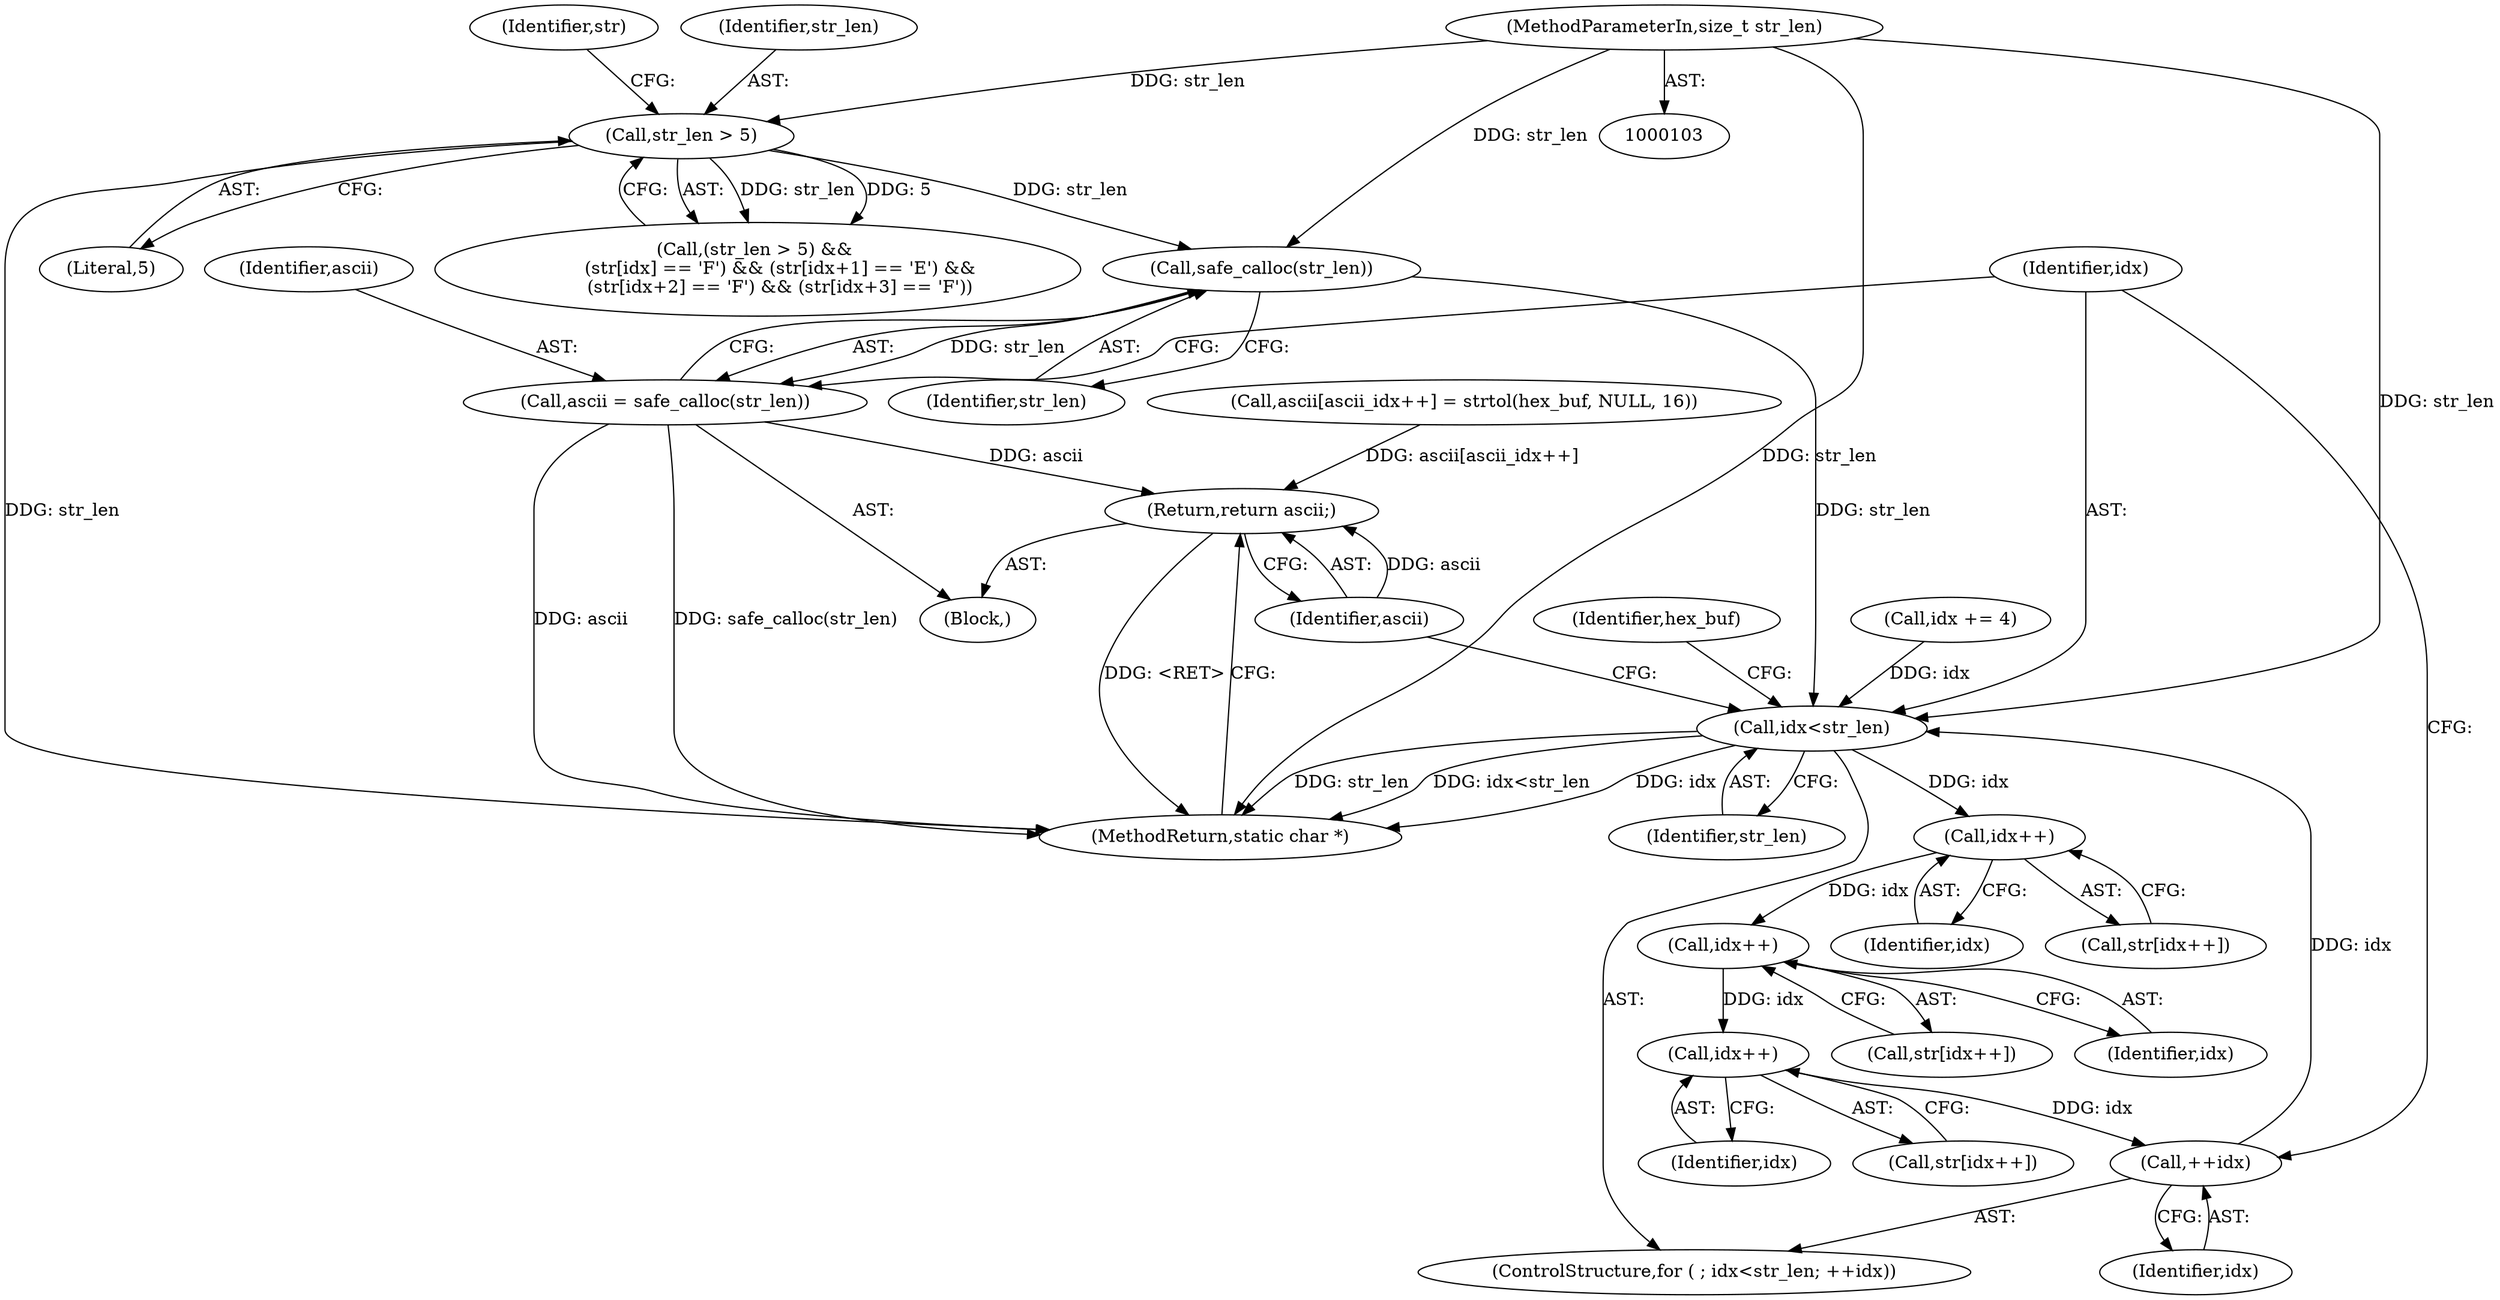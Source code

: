 digraph "0_pdfresurrect_0c4120fffa3dffe97b95c486a120eded82afe8a6_1@API" {
"1000208" [label="(Call,safe_calloc(str_len))"];
"1000164" [label="(Call,str_len > 5)"];
"1000105" [label="(MethodParameterIn,size_t str_len)"];
"1000206" [label="(Call,ascii = safe_calloc(str_len))"];
"1000257" [label="(Return,return ascii;)"];
"1000211" [label="(Call,idx<str_len)"];
"1000223" [label="(Call,idx++)"];
"1000231" [label="(Call,idx++)"];
"1000239" [label="(Call,idx++)"];
"1000214" [label="(Call,++idx)"];
"1000214" [label="(Call,++idx)"];
"1000259" [label="(MethodReturn,static char *)"];
"1000209" [label="(Identifier,str_len)"];
"1000231" [label="(Call,idx++)"];
"1000105" [label="(MethodParameterIn,size_t str_len)"];
"1000213" [label="(Identifier,str_len)"];
"1000219" [label="(Identifier,hex_buf)"];
"1000237" [label="(Call,str[idx++])"];
"1000211" [label="(Call,idx<str_len)"];
"1000240" [label="(Identifier,idx)"];
"1000165" [label="(Identifier,str_len)"];
"1000232" [label="(Identifier,idx)"];
"1000210" [label="(ControlStructure,for ( ; idx<str_len; ++idx))"];
"1000212" [label="(Identifier,idx)"];
"1000248" [label="(Call,ascii[ascii_idx++] = strtol(hex_buf, NULL, 16))"];
"1000166" [label="(Literal,5)"];
"1000106" [label="(Block,)"];
"1000221" [label="(Call,str[idx++])"];
"1000163" [label="(Call,(str_len > 5) && \n        (str[idx] == 'F') && (str[idx+1] == 'E') &&\n        (str[idx+2] == 'F') && (str[idx+3] == 'F'))"];
"1000257" [label="(Return,return ascii;)"];
"1000215" [label="(Identifier,idx)"];
"1000224" [label="(Identifier,idx)"];
"1000208" [label="(Call,safe_calloc(str_len))"];
"1000239" [label="(Call,idx++)"];
"1000229" [label="(Call,str[idx++])"];
"1000206" [label="(Call,ascii = safe_calloc(str_len))"];
"1000207" [label="(Identifier,ascii)"];
"1000164" [label="(Call,str_len > 5)"];
"1000223" [label="(Call,idx++)"];
"1000200" [label="(Call,idx += 4)"];
"1000258" [label="(Identifier,ascii)"];
"1000170" [label="(Identifier,str)"];
"1000208" -> "1000206"  [label="AST: "];
"1000208" -> "1000209"  [label="CFG: "];
"1000209" -> "1000208"  [label="AST: "];
"1000206" -> "1000208"  [label="CFG: "];
"1000208" -> "1000206"  [label="DDG: str_len"];
"1000164" -> "1000208"  [label="DDG: str_len"];
"1000105" -> "1000208"  [label="DDG: str_len"];
"1000208" -> "1000211"  [label="DDG: str_len"];
"1000164" -> "1000163"  [label="AST: "];
"1000164" -> "1000166"  [label="CFG: "];
"1000165" -> "1000164"  [label="AST: "];
"1000166" -> "1000164"  [label="AST: "];
"1000170" -> "1000164"  [label="CFG: "];
"1000163" -> "1000164"  [label="CFG: "];
"1000164" -> "1000259"  [label="DDG: str_len"];
"1000164" -> "1000163"  [label="DDG: str_len"];
"1000164" -> "1000163"  [label="DDG: 5"];
"1000105" -> "1000164"  [label="DDG: str_len"];
"1000105" -> "1000103"  [label="AST: "];
"1000105" -> "1000259"  [label="DDG: str_len"];
"1000105" -> "1000211"  [label="DDG: str_len"];
"1000206" -> "1000106"  [label="AST: "];
"1000207" -> "1000206"  [label="AST: "];
"1000212" -> "1000206"  [label="CFG: "];
"1000206" -> "1000259"  [label="DDG: ascii"];
"1000206" -> "1000259"  [label="DDG: safe_calloc(str_len)"];
"1000206" -> "1000257"  [label="DDG: ascii"];
"1000257" -> "1000106"  [label="AST: "];
"1000257" -> "1000258"  [label="CFG: "];
"1000258" -> "1000257"  [label="AST: "];
"1000259" -> "1000257"  [label="CFG: "];
"1000257" -> "1000259"  [label="DDG: <RET>"];
"1000258" -> "1000257"  [label="DDG: ascii"];
"1000248" -> "1000257"  [label="DDG: ascii[ascii_idx++]"];
"1000211" -> "1000210"  [label="AST: "];
"1000211" -> "1000213"  [label="CFG: "];
"1000212" -> "1000211"  [label="AST: "];
"1000213" -> "1000211"  [label="AST: "];
"1000219" -> "1000211"  [label="CFG: "];
"1000258" -> "1000211"  [label="CFG: "];
"1000211" -> "1000259"  [label="DDG: idx"];
"1000211" -> "1000259"  [label="DDG: str_len"];
"1000211" -> "1000259"  [label="DDG: idx<str_len"];
"1000200" -> "1000211"  [label="DDG: idx"];
"1000214" -> "1000211"  [label="DDG: idx"];
"1000211" -> "1000223"  [label="DDG: idx"];
"1000223" -> "1000221"  [label="AST: "];
"1000223" -> "1000224"  [label="CFG: "];
"1000224" -> "1000223"  [label="AST: "];
"1000221" -> "1000223"  [label="CFG: "];
"1000223" -> "1000231"  [label="DDG: idx"];
"1000231" -> "1000229"  [label="AST: "];
"1000231" -> "1000232"  [label="CFG: "];
"1000232" -> "1000231"  [label="AST: "];
"1000229" -> "1000231"  [label="CFG: "];
"1000231" -> "1000239"  [label="DDG: idx"];
"1000239" -> "1000237"  [label="AST: "];
"1000239" -> "1000240"  [label="CFG: "];
"1000240" -> "1000239"  [label="AST: "];
"1000237" -> "1000239"  [label="CFG: "];
"1000239" -> "1000214"  [label="DDG: idx"];
"1000214" -> "1000210"  [label="AST: "];
"1000214" -> "1000215"  [label="CFG: "];
"1000215" -> "1000214"  [label="AST: "];
"1000212" -> "1000214"  [label="CFG: "];
}
